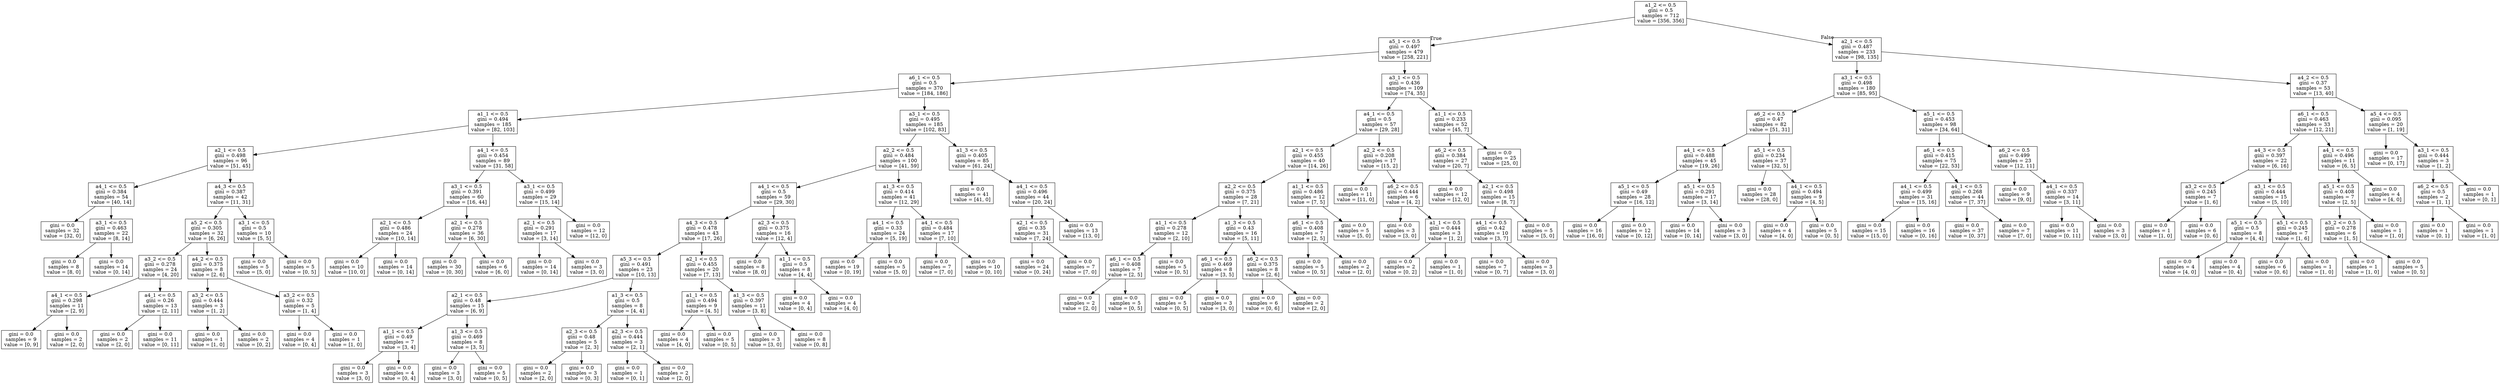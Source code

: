 digraph Tree {
node [shape=box] ;
0 [label="a1_2 <= 0.5\ngini = 0.5\nsamples = 712\nvalue = [356, 356]"] ;
1 [label="a5_1 <= 0.5\ngini = 0.497\nsamples = 479\nvalue = [258, 221]"] ;
0 -> 1 [labeldistance=2.5, labelangle=45, headlabel="True"] ;
2 [label="a6_1 <= 0.5\ngini = 0.5\nsamples = 370\nvalue = [184, 186]"] ;
1 -> 2 ;
3 [label="a1_1 <= 0.5\ngini = 0.494\nsamples = 185\nvalue = [82, 103]"] ;
2 -> 3 ;
4 [label="a2_1 <= 0.5\ngini = 0.498\nsamples = 96\nvalue = [51, 45]"] ;
3 -> 4 ;
5 [label="a4_1 <= 0.5\ngini = 0.384\nsamples = 54\nvalue = [40, 14]"] ;
4 -> 5 ;
6 [label="gini = 0.0\nsamples = 32\nvalue = [32, 0]"] ;
5 -> 6 ;
7 [label="a3_1 <= 0.5\ngini = 0.463\nsamples = 22\nvalue = [8, 14]"] ;
5 -> 7 ;
8 [label="gini = 0.0\nsamples = 8\nvalue = [8, 0]"] ;
7 -> 8 ;
9 [label="gini = 0.0\nsamples = 14\nvalue = [0, 14]"] ;
7 -> 9 ;
10 [label="a4_3 <= 0.5\ngini = 0.387\nsamples = 42\nvalue = [11, 31]"] ;
4 -> 10 ;
11 [label="a5_2 <= 0.5\ngini = 0.305\nsamples = 32\nvalue = [6, 26]"] ;
10 -> 11 ;
12 [label="a3_2 <= 0.5\ngini = 0.278\nsamples = 24\nvalue = [4, 20]"] ;
11 -> 12 ;
13 [label="a4_1 <= 0.5\ngini = 0.298\nsamples = 11\nvalue = [2, 9]"] ;
12 -> 13 ;
14 [label="gini = 0.0\nsamples = 9\nvalue = [0, 9]"] ;
13 -> 14 ;
15 [label="gini = 0.0\nsamples = 2\nvalue = [2, 0]"] ;
13 -> 15 ;
16 [label="a4_1 <= 0.5\ngini = 0.26\nsamples = 13\nvalue = [2, 11]"] ;
12 -> 16 ;
17 [label="gini = 0.0\nsamples = 2\nvalue = [2, 0]"] ;
16 -> 17 ;
18 [label="gini = 0.0\nsamples = 11\nvalue = [0, 11]"] ;
16 -> 18 ;
19 [label="a4_2 <= 0.5\ngini = 0.375\nsamples = 8\nvalue = [2, 6]"] ;
11 -> 19 ;
20 [label="a3_2 <= 0.5\ngini = 0.444\nsamples = 3\nvalue = [1, 2]"] ;
19 -> 20 ;
21 [label="gini = 0.0\nsamples = 1\nvalue = [1, 0]"] ;
20 -> 21 ;
22 [label="gini = 0.0\nsamples = 2\nvalue = [0, 2]"] ;
20 -> 22 ;
23 [label="a3_2 <= 0.5\ngini = 0.32\nsamples = 5\nvalue = [1, 4]"] ;
19 -> 23 ;
24 [label="gini = 0.0\nsamples = 4\nvalue = [0, 4]"] ;
23 -> 24 ;
25 [label="gini = 0.0\nsamples = 1\nvalue = [1, 0]"] ;
23 -> 25 ;
26 [label="a3_1 <= 0.5\ngini = 0.5\nsamples = 10\nvalue = [5, 5]"] ;
10 -> 26 ;
27 [label="gini = 0.0\nsamples = 5\nvalue = [5, 0]"] ;
26 -> 27 ;
28 [label="gini = 0.0\nsamples = 5\nvalue = [0, 5]"] ;
26 -> 28 ;
29 [label="a4_1 <= 0.5\ngini = 0.454\nsamples = 89\nvalue = [31, 58]"] ;
3 -> 29 ;
30 [label="a3_1 <= 0.5\ngini = 0.391\nsamples = 60\nvalue = [16, 44]"] ;
29 -> 30 ;
31 [label="a2_1 <= 0.5\ngini = 0.486\nsamples = 24\nvalue = [10, 14]"] ;
30 -> 31 ;
32 [label="gini = 0.0\nsamples = 10\nvalue = [10, 0]"] ;
31 -> 32 ;
33 [label="gini = 0.0\nsamples = 14\nvalue = [0, 14]"] ;
31 -> 33 ;
34 [label="a2_1 <= 0.5\ngini = 0.278\nsamples = 36\nvalue = [6, 30]"] ;
30 -> 34 ;
35 [label="gini = 0.0\nsamples = 30\nvalue = [0, 30]"] ;
34 -> 35 ;
36 [label="gini = 0.0\nsamples = 6\nvalue = [6, 0]"] ;
34 -> 36 ;
37 [label="a3_1 <= 0.5\ngini = 0.499\nsamples = 29\nvalue = [15, 14]"] ;
29 -> 37 ;
38 [label="a2_1 <= 0.5\ngini = 0.291\nsamples = 17\nvalue = [3, 14]"] ;
37 -> 38 ;
39 [label="gini = 0.0\nsamples = 14\nvalue = [0, 14]"] ;
38 -> 39 ;
40 [label="gini = 0.0\nsamples = 3\nvalue = [3, 0]"] ;
38 -> 40 ;
41 [label="gini = 0.0\nsamples = 12\nvalue = [12, 0]"] ;
37 -> 41 ;
42 [label="a3_1 <= 0.5\ngini = 0.495\nsamples = 185\nvalue = [102, 83]"] ;
2 -> 42 ;
43 [label="a2_2 <= 0.5\ngini = 0.484\nsamples = 100\nvalue = [41, 59]"] ;
42 -> 43 ;
44 [label="a4_1 <= 0.5\ngini = 0.5\nsamples = 59\nvalue = [29, 30]"] ;
43 -> 44 ;
45 [label="a4_3 <= 0.5\ngini = 0.478\nsamples = 43\nvalue = [17, 26]"] ;
44 -> 45 ;
46 [label="a5_3 <= 0.5\ngini = 0.491\nsamples = 23\nvalue = [10, 13]"] ;
45 -> 46 ;
47 [label="a2_1 <= 0.5\ngini = 0.48\nsamples = 15\nvalue = [6, 9]"] ;
46 -> 47 ;
48 [label="a1_1 <= 0.5\ngini = 0.49\nsamples = 7\nvalue = [3, 4]"] ;
47 -> 48 ;
49 [label="gini = 0.0\nsamples = 3\nvalue = [3, 0]"] ;
48 -> 49 ;
50 [label="gini = 0.0\nsamples = 4\nvalue = [0, 4]"] ;
48 -> 50 ;
51 [label="a1_3 <= 0.5\ngini = 0.469\nsamples = 8\nvalue = [3, 5]"] ;
47 -> 51 ;
52 [label="gini = 0.0\nsamples = 3\nvalue = [3, 0]"] ;
51 -> 52 ;
53 [label="gini = 0.0\nsamples = 5\nvalue = [0, 5]"] ;
51 -> 53 ;
54 [label="a1_3 <= 0.5\ngini = 0.5\nsamples = 8\nvalue = [4, 4]"] ;
46 -> 54 ;
55 [label="a2_3 <= 0.5\ngini = 0.48\nsamples = 5\nvalue = [2, 3]"] ;
54 -> 55 ;
56 [label="gini = 0.0\nsamples = 2\nvalue = [2, 0]"] ;
55 -> 56 ;
57 [label="gini = 0.0\nsamples = 3\nvalue = [0, 3]"] ;
55 -> 57 ;
58 [label="a2_3 <= 0.5\ngini = 0.444\nsamples = 3\nvalue = [2, 1]"] ;
54 -> 58 ;
59 [label="gini = 0.0\nsamples = 1\nvalue = [0, 1]"] ;
58 -> 59 ;
60 [label="gini = 0.0\nsamples = 2\nvalue = [2, 0]"] ;
58 -> 60 ;
61 [label="a2_1 <= 0.5\ngini = 0.455\nsamples = 20\nvalue = [7, 13]"] ;
45 -> 61 ;
62 [label="a1_1 <= 0.5\ngini = 0.494\nsamples = 9\nvalue = [4, 5]"] ;
61 -> 62 ;
63 [label="gini = 0.0\nsamples = 4\nvalue = [4, 0]"] ;
62 -> 63 ;
64 [label="gini = 0.0\nsamples = 5\nvalue = [0, 5]"] ;
62 -> 64 ;
65 [label="a1_3 <= 0.5\ngini = 0.397\nsamples = 11\nvalue = [3, 8]"] ;
61 -> 65 ;
66 [label="gini = 0.0\nsamples = 3\nvalue = [3, 0]"] ;
65 -> 66 ;
67 [label="gini = 0.0\nsamples = 8\nvalue = [0, 8]"] ;
65 -> 67 ;
68 [label="a2_3 <= 0.5\ngini = 0.375\nsamples = 16\nvalue = [12, 4]"] ;
44 -> 68 ;
69 [label="gini = 0.0\nsamples = 8\nvalue = [8, 0]"] ;
68 -> 69 ;
70 [label="a1_1 <= 0.5\ngini = 0.5\nsamples = 8\nvalue = [4, 4]"] ;
68 -> 70 ;
71 [label="gini = 0.0\nsamples = 4\nvalue = [0, 4]"] ;
70 -> 71 ;
72 [label="gini = 0.0\nsamples = 4\nvalue = [4, 0]"] ;
70 -> 72 ;
73 [label="a1_3 <= 0.5\ngini = 0.414\nsamples = 41\nvalue = [12, 29]"] ;
43 -> 73 ;
74 [label="a4_1 <= 0.5\ngini = 0.33\nsamples = 24\nvalue = [5, 19]"] ;
73 -> 74 ;
75 [label="gini = 0.0\nsamples = 19\nvalue = [0, 19]"] ;
74 -> 75 ;
76 [label="gini = 0.0\nsamples = 5\nvalue = [5, 0]"] ;
74 -> 76 ;
77 [label="a4_1 <= 0.5\ngini = 0.484\nsamples = 17\nvalue = [7, 10]"] ;
73 -> 77 ;
78 [label="gini = 0.0\nsamples = 7\nvalue = [7, 0]"] ;
77 -> 78 ;
79 [label="gini = 0.0\nsamples = 10\nvalue = [0, 10]"] ;
77 -> 79 ;
80 [label="a1_3 <= 0.5\ngini = 0.405\nsamples = 85\nvalue = [61, 24]"] ;
42 -> 80 ;
81 [label="gini = 0.0\nsamples = 41\nvalue = [41, 0]"] ;
80 -> 81 ;
82 [label="a4_1 <= 0.5\ngini = 0.496\nsamples = 44\nvalue = [20, 24]"] ;
80 -> 82 ;
83 [label="a2_1 <= 0.5\ngini = 0.35\nsamples = 31\nvalue = [7, 24]"] ;
82 -> 83 ;
84 [label="gini = 0.0\nsamples = 24\nvalue = [0, 24]"] ;
83 -> 84 ;
85 [label="gini = 0.0\nsamples = 7\nvalue = [7, 0]"] ;
83 -> 85 ;
86 [label="gini = 0.0\nsamples = 13\nvalue = [13, 0]"] ;
82 -> 86 ;
87 [label="a3_1 <= 0.5\ngini = 0.436\nsamples = 109\nvalue = [74, 35]"] ;
1 -> 87 ;
88 [label="a4_1 <= 0.5\ngini = 0.5\nsamples = 57\nvalue = [29, 28]"] ;
87 -> 88 ;
89 [label="a2_1 <= 0.5\ngini = 0.455\nsamples = 40\nvalue = [14, 26]"] ;
88 -> 89 ;
90 [label="a2_2 <= 0.5\ngini = 0.375\nsamples = 28\nvalue = [7, 21]"] ;
89 -> 90 ;
91 [label="a1_1 <= 0.5\ngini = 0.278\nsamples = 12\nvalue = [2, 10]"] ;
90 -> 91 ;
92 [label="a6_1 <= 0.5\ngini = 0.408\nsamples = 7\nvalue = [2, 5]"] ;
91 -> 92 ;
93 [label="gini = 0.0\nsamples = 2\nvalue = [2, 0]"] ;
92 -> 93 ;
94 [label="gini = 0.0\nsamples = 5\nvalue = [0, 5]"] ;
92 -> 94 ;
95 [label="gini = 0.0\nsamples = 5\nvalue = [0, 5]"] ;
91 -> 95 ;
96 [label="a1_3 <= 0.5\ngini = 0.43\nsamples = 16\nvalue = [5, 11]"] ;
90 -> 96 ;
97 [label="a6_1 <= 0.5\ngini = 0.469\nsamples = 8\nvalue = [3, 5]"] ;
96 -> 97 ;
98 [label="gini = 0.0\nsamples = 5\nvalue = [0, 5]"] ;
97 -> 98 ;
99 [label="gini = 0.0\nsamples = 3\nvalue = [3, 0]"] ;
97 -> 99 ;
100 [label="a6_2 <= 0.5\ngini = 0.375\nsamples = 8\nvalue = [2, 6]"] ;
96 -> 100 ;
101 [label="gini = 0.0\nsamples = 6\nvalue = [0, 6]"] ;
100 -> 101 ;
102 [label="gini = 0.0\nsamples = 2\nvalue = [2, 0]"] ;
100 -> 102 ;
103 [label="a1_1 <= 0.5\ngini = 0.486\nsamples = 12\nvalue = [7, 5]"] ;
89 -> 103 ;
104 [label="a6_1 <= 0.5\ngini = 0.408\nsamples = 7\nvalue = [2, 5]"] ;
103 -> 104 ;
105 [label="gini = 0.0\nsamples = 5\nvalue = [0, 5]"] ;
104 -> 105 ;
106 [label="gini = 0.0\nsamples = 2\nvalue = [2, 0]"] ;
104 -> 106 ;
107 [label="gini = 0.0\nsamples = 5\nvalue = [5, 0]"] ;
103 -> 107 ;
108 [label="a2_2 <= 0.5\ngini = 0.208\nsamples = 17\nvalue = [15, 2]"] ;
88 -> 108 ;
109 [label="gini = 0.0\nsamples = 11\nvalue = [11, 0]"] ;
108 -> 109 ;
110 [label="a6_2 <= 0.5\ngini = 0.444\nsamples = 6\nvalue = [4, 2]"] ;
108 -> 110 ;
111 [label="gini = 0.0\nsamples = 3\nvalue = [3, 0]"] ;
110 -> 111 ;
112 [label="a1_1 <= 0.5\ngini = 0.444\nsamples = 3\nvalue = [1, 2]"] ;
110 -> 112 ;
113 [label="gini = 0.0\nsamples = 2\nvalue = [0, 2]"] ;
112 -> 113 ;
114 [label="gini = 0.0\nsamples = 1\nvalue = [1, 0]"] ;
112 -> 114 ;
115 [label="a1_1 <= 0.5\ngini = 0.233\nsamples = 52\nvalue = [45, 7]"] ;
87 -> 115 ;
116 [label="a6_2 <= 0.5\ngini = 0.384\nsamples = 27\nvalue = [20, 7]"] ;
115 -> 116 ;
117 [label="gini = 0.0\nsamples = 12\nvalue = [12, 0]"] ;
116 -> 117 ;
118 [label="a2_1 <= 0.5\ngini = 0.498\nsamples = 15\nvalue = [8, 7]"] ;
116 -> 118 ;
119 [label="a4_1 <= 0.5\ngini = 0.42\nsamples = 10\nvalue = [3, 7]"] ;
118 -> 119 ;
120 [label="gini = 0.0\nsamples = 7\nvalue = [0, 7]"] ;
119 -> 120 ;
121 [label="gini = 0.0\nsamples = 3\nvalue = [3, 0]"] ;
119 -> 121 ;
122 [label="gini = 0.0\nsamples = 5\nvalue = [5, 0]"] ;
118 -> 122 ;
123 [label="gini = 0.0\nsamples = 25\nvalue = [25, 0]"] ;
115 -> 123 ;
124 [label="a2_1 <= 0.5\ngini = 0.487\nsamples = 233\nvalue = [98, 135]"] ;
0 -> 124 [labeldistance=2.5, labelangle=-45, headlabel="False"] ;
125 [label="a3_1 <= 0.5\ngini = 0.498\nsamples = 180\nvalue = [85, 95]"] ;
124 -> 125 ;
126 [label="a6_2 <= 0.5\ngini = 0.47\nsamples = 82\nvalue = [51, 31]"] ;
125 -> 126 ;
127 [label="a4_1 <= 0.5\ngini = 0.488\nsamples = 45\nvalue = [19, 26]"] ;
126 -> 127 ;
128 [label="a5_1 <= 0.5\ngini = 0.49\nsamples = 28\nvalue = [16, 12]"] ;
127 -> 128 ;
129 [label="gini = 0.0\nsamples = 16\nvalue = [16, 0]"] ;
128 -> 129 ;
130 [label="gini = 0.0\nsamples = 12\nvalue = [0, 12]"] ;
128 -> 130 ;
131 [label="a5_1 <= 0.5\ngini = 0.291\nsamples = 17\nvalue = [3, 14]"] ;
127 -> 131 ;
132 [label="gini = 0.0\nsamples = 14\nvalue = [0, 14]"] ;
131 -> 132 ;
133 [label="gini = 0.0\nsamples = 3\nvalue = [3, 0]"] ;
131 -> 133 ;
134 [label="a5_1 <= 0.5\ngini = 0.234\nsamples = 37\nvalue = [32, 5]"] ;
126 -> 134 ;
135 [label="gini = 0.0\nsamples = 28\nvalue = [28, 0]"] ;
134 -> 135 ;
136 [label="a4_1 <= 0.5\ngini = 0.494\nsamples = 9\nvalue = [4, 5]"] ;
134 -> 136 ;
137 [label="gini = 0.0\nsamples = 4\nvalue = [4, 0]"] ;
136 -> 137 ;
138 [label="gini = 0.0\nsamples = 5\nvalue = [0, 5]"] ;
136 -> 138 ;
139 [label="a5_1 <= 0.5\ngini = 0.453\nsamples = 98\nvalue = [34, 64]"] ;
125 -> 139 ;
140 [label="a6_1 <= 0.5\ngini = 0.415\nsamples = 75\nvalue = [22, 53]"] ;
139 -> 140 ;
141 [label="a4_1 <= 0.5\ngini = 0.499\nsamples = 31\nvalue = [15, 16]"] ;
140 -> 141 ;
142 [label="gini = 0.0\nsamples = 15\nvalue = [15, 0]"] ;
141 -> 142 ;
143 [label="gini = 0.0\nsamples = 16\nvalue = [0, 16]"] ;
141 -> 143 ;
144 [label="a4_1 <= 0.5\ngini = 0.268\nsamples = 44\nvalue = [7, 37]"] ;
140 -> 144 ;
145 [label="gini = 0.0\nsamples = 37\nvalue = [0, 37]"] ;
144 -> 145 ;
146 [label="gini = 0.0\nsamples = 7\nvalue = [7, 0]"] ;
144 -> 146 ;
147 [label="a6_2 <= 0.5\ngini = 0.499\nsamples = 23\nvalue = [12, 11]"] ;
139 -> 147 ;
148 [label="gini = 0.0\nsamples = 9\nvalue = [9, 0]"] ;
147 -> 148 ;
149 [label="a4_1 <= 0.5\ngini = 0.337\nsamples = 14\nvalue = [3, 11]"] ;
147 -> 149 ;
150 [label="gini = 0.0\nsamples = 11\nvalue = [0, 11]"] ;
149 -> 150 ;
151 [label="gini = 0.0\nsamples = 3\nvalue = [3, 0]"] ;
149 -> 151 ;
152 [label="a4_2 <= 0.5\ngini = 0.37\nsamples = 53\nvalue = [13, 40]"] ;
124 -> 152 ;
153 [label="a6_1 <= 0.5\ngini = 0.463\nsamples = 33\nvalue = [12, 21]"] ;
152 -> 153 ;
154 [label="a4_3 <= 0.5\ngini = 0.397\nsamples = 22\nvalue = [6, 16]"] ;
153 -> 154 ;
155 [label="a3_2 <= 0.5\ngini = 0.245\nsamples = 7\nvalue = [1, 6]"] ;
154 -> 155 ;
156 [label="gini = 0.0\nsamples = 1\nvalue = [1, 0]"] ;
155 -> 156 ;
157 [label="gini = 0.0\nsamples = 6\nvalue = [0, 6]"] ;
155 -> 157 ;
158 [label="a3_1 <= 0.5\ngini = 0.444\nsamples = 15\nvalue = [5, 10]"] ;
154 -> 158 ;
159 [label="a5_1 <= 0.5\ngini = 0.5\nsamples = 8\nvalue = [4, 4]"] ;
158 -> 159 ;
160 [label="gini = 0.0\nsamples = 4\nvalue = [4, 0]"] ;
159 -> 160 ;
161 [label="gini = 0.0\nsamples = 4\nvalue = [0, 4]"] ;
159 -> 161 ;
162 [label="a5_1 <= 0.5\ngini = 0.245\nsamples = 7\nvalue = [1, 6]"] ;
158 -> 162 ;
163 [label="gini = 0.0\nsamples = 6\nvalue = [0, 6]"] ;
162 -> 163 ;
164 [label="gini = 0.0\nsamples = 1\nvalue = [1, 0]"] ;
162 -> 164 ;
165 [label="a4_1 <= 0.5\ngini = 0.496\nsamples = 11\nvalue = [6, 5]"] ;
153 -> 165 ;
166 [label="a5_1 <= 0.5\ngini = 0.408\nsamples = 7\nvalue = [2, 5]"] ;
165 -> 166 ;
167 [label="a3_2 <= 0.5\ngini = 0.278\nsamples = 6\nvalue = [1, 5]"] ;
166 -> 167 ;
168 [label="gini = 0.0\nsamples = 1\nvalue = [1, 0]"] ;
167 -> 168 ;
169 [label="gini = 0.0\nsamples = 5\nvalue = [0, 5]"] ;
167 -> 169 ;
170 [label="gini = 0.0\nsamples = 1\nvalue = [1, 0]"] ;
166 -> 170 ;
171 [label="gini = 0.0\nsamples = 4\nvalue = [4, 0]"] ;
165 -> 171 ;
172 [label="a5_4 <= 0.5\ngini = 0.095\nsamples = 20\nvalue = [1, 19]"] ;
152 -> 172 ;
173 [label="gini = 0.0\nsamples = 17\nvalue = [0, 17]"] ;
172 -> 173 ;
174 [label="a3_1 <= 0.5\ngini = 0.444\nsamples = 3\nvalue = [1, 2]"] ;
172 -> 174 ;
175 [label="a6_2 <= 0.5\ngini = 0.5\nsamples = 2\nvalue = [1, 1]"] ;
174 -> 175 ;
176 [label="gini = 0.0\nsamples = 1\nvalue = [0, 1]"] ;
175 -> 176 ;
177 [label="gini = 0.0\nsamples = 1\nvalue = [1, 0]"] ;
175 -> 177 ;
178 [label="gini = 0.0\nsamples = 1\nvalue = [0, 1]"] ;
174 -> 178 ;
}